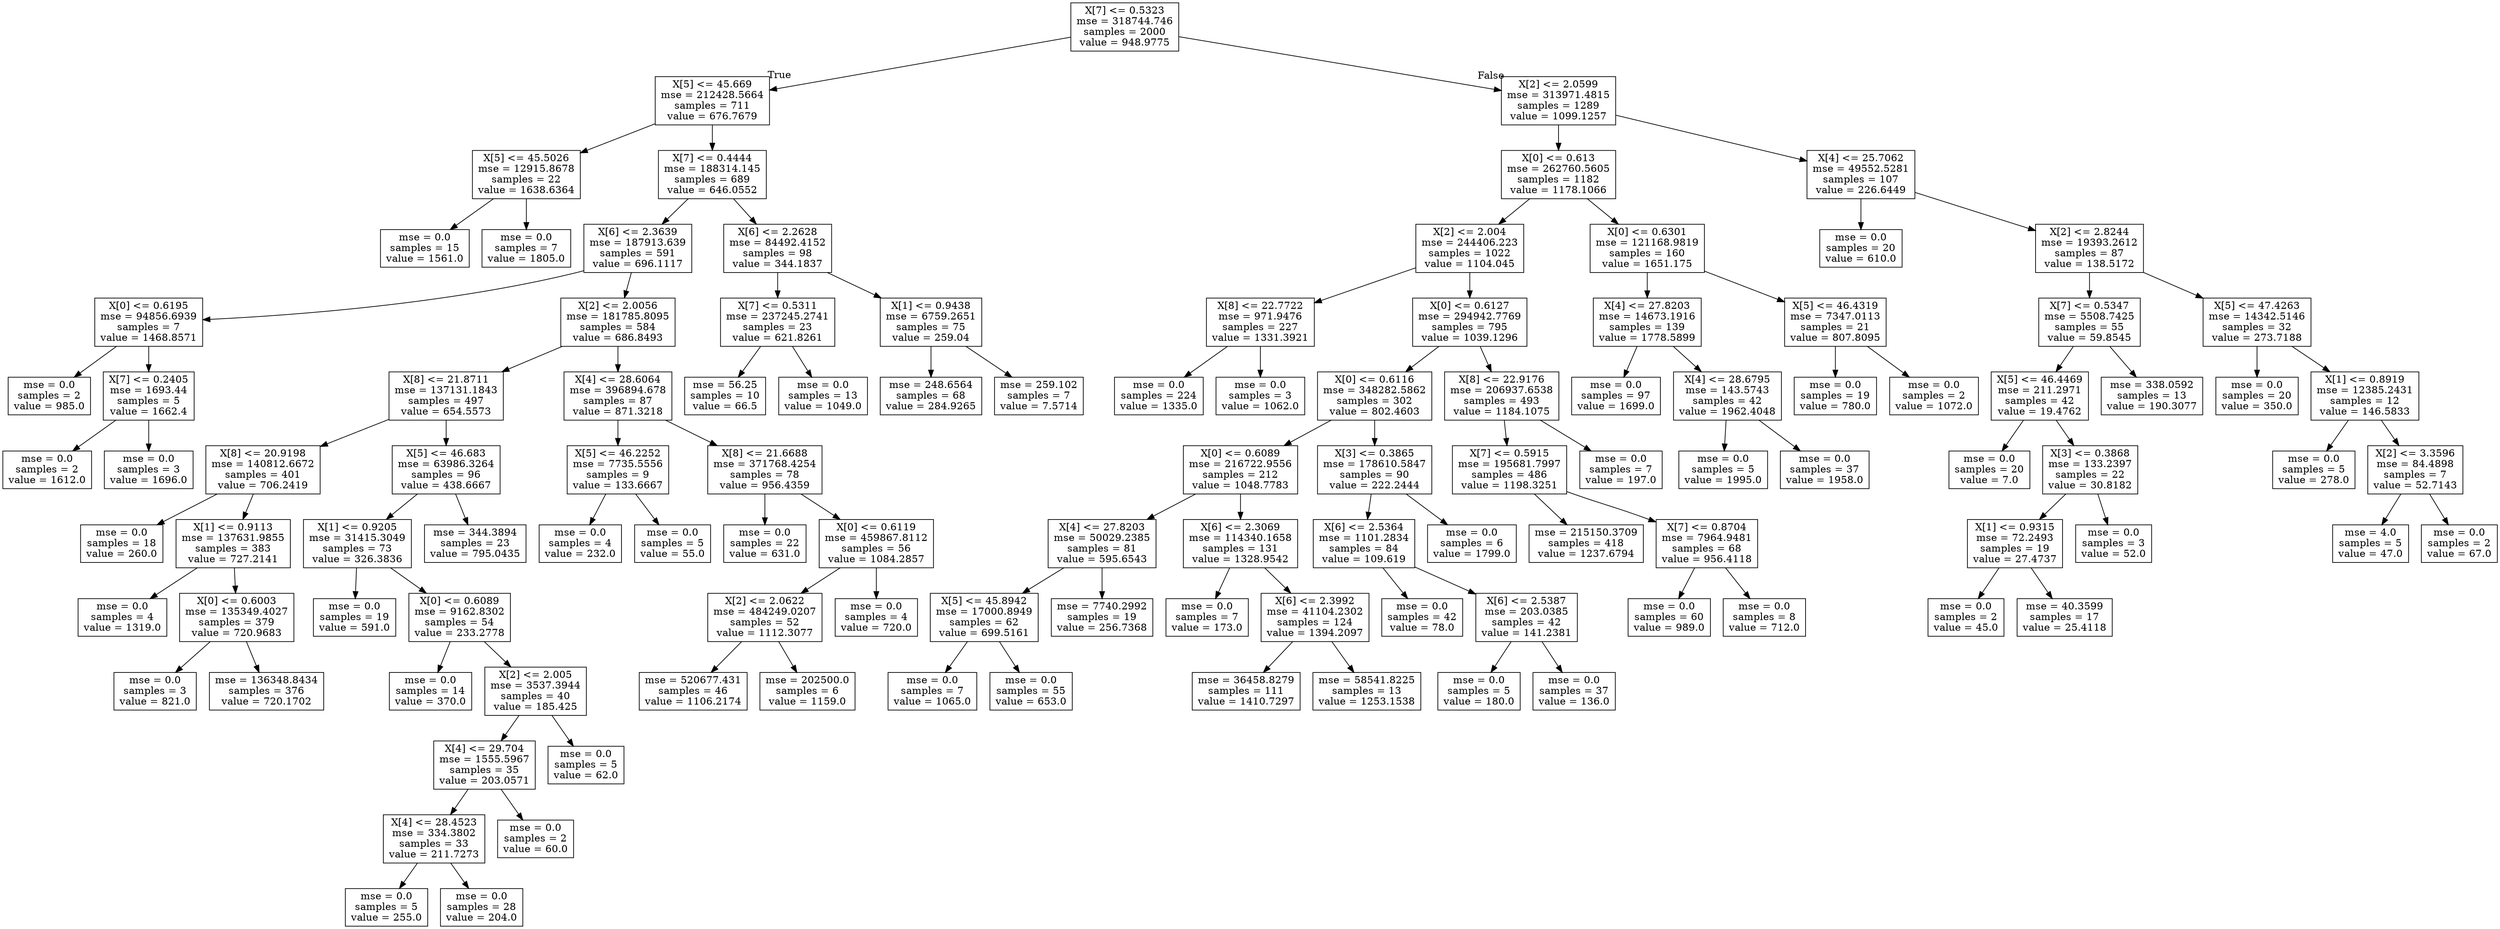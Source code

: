 digraph Tree {
node [shape=box] ;
0 [label="X[7] <= 0.5323\nmse = 318744.746\nsamples = 2000\nvalue = 948.9775"] ;
1 [label="X[5] <= 45.669\nmse = 212428.5664\nsamples = 711\nvalue = 676.7679"] ;
0 -> 1 [labeldistance=2.5, labelangle=45, headlabel="True"] ;
2 [label="X[5] <= 45.5026\nmse = 12915.8678\nsamples = 22\nvalue = 1638.6364"] ;
1 -> 2 ;
3 [label="mse = 0.0\nsamples = 15\nvalue = 1561.0"] ;
2 -> 3 ;
4 [label="mse = 0.0\nsamples = 7\nvalue = 1805.0"] ;
2 -> 4 ;
5 [label="X[7] <= 0.4444\nmse = 188314.145\nsamples = 689\nvalue = 646.0552"] ;
1 -> 5 ;
6 [label="X[6] <= 2.3639\nmse = 187913.639\nsamples = 591\nvalue = 696.1117"] ;
5 -> 6 ;
7 [label="X[0] <= 0.6195\nmse = 94856.6939\nsamples = 7\nvalue = 1468.8571"] ;
6 -> 7 ;
8 [label="mse = 0.0\nsamples = 2\nvalue = 985.0"] ;
7 -> 8 ;
9 [label="X[7] <= 0.2405\nmse = 1693.44\nsamples = 5\nvalue = 1662.4"] ;
7 -> 9 ;
10 [label="mse = 0.0\nsamples = 2\nvalue = 1612.0"] ;
9 -> 10 ;
11 [label="mse = 0.0\nsamples = 3\nvalue = 1696.0"] ;
9 -> 11 ;
12 [label="X[2] <= 2.0056\nmse = 181785.8095\nsamples = 584\nvalue = 686.8493"] ;
6 -> 12 ;
13 [label="X[8] <= 21.8711\nmse = 137131.1843\nsamples = 497\nvalue = 654.5573"] ;
12 -> 13 ;
14 [label="X[8] <= 20.9198\nmse = 140812.6672\nsamples = 401\nvalue = 706.2419"] ;
13 -> 14 ;
15 [label="mse = 0.0\nsamples = 18\nvalue = 260.0"] ;
14 -> 15 ;
16 [label="X[1] <= 0.9113\nmse = 137631.9855\nsamples = 383\nvalue = 727.2141"] ;
14 -> 16 ;
17 [label="mse = 0.0\nsamples = 4\nvalue = 1319.0"] ;
16 -> 17 ;
18 [label="X[0] <= 0.6003\nmse = 135349.4027\nsamples = 379\nvalue = 720.9683"] ;
16 -> 18 ;
19 [label="mse = 0.0\nsamples = 3\nvalue = 821.0"] ;
18 -> 19 ;
20 [label="mse = 136348.8434\nsamples = 376\nvalue = 720.1702"] ;
18 -> 20 ;
21 [label="X[5] <= 46.683\nmse = 63986.3264\nsamples = 96\nvalue = 438.6667"] ;
13 -> 21 ;
22 [label="X[1] <= 0.9205\nmse = 31415.3049\nsamples = 73\nvalue = 326.3836"] ;
21 -> 22 ;
23 [label="mse = 0.0\nsamples = 19\nvalue = 591.0"] ;
22 -> 23 ;
24 [label="X[0] <= 0.6089\nmse = 9162.8302\nsamples = 54\nvalue = 233.2778"] ;
22 -> 24 ;
25 [label="mse = 0.0\nsamples = 14\nvalue = 370.0"] ;
24 -> 25 ;
26 [label="X[2] <= 2.005\nmse = 3537.3944\nsamples = 40\nvalue = 185.425"] ;
24 -> 26 ;
27 [label="X[4] <= 29.704\nmse = 1555.5967\nsamples = 35\nvalue = 203.0571"] ;
26 -> 27 ;
28 [label="X[4] <= 28.4523\nmse = 334.3802\nsamples = 33\nvalue = 211.7273"] ;
27 -> 28 ;
29 [label="mse = 0.0\nsamples = 5\nvalue = 255.0"] ;
28 -> 29 ;
30 [label="mse = 0.0\nsamples = 28\nvalue = 204.0"] ;
28 -> 30 ;
31 [label="mse = 0.0\nsamples = 2\nvalue = 60.0"] ;
27 -> 31 ;
32 [label="mse = 0.0\nsamples = 5\nvalue = 62.0"] ;
26 -> 32 ;
33 [label="mse = 344.3894\nsamples = 23\nvalue = 795.0435"] ;
21 -> 33 ;
34 [label="X[4] <= 28.6064\nmse = 396894.678\nsamples = 87\nvalue = 871.3218"] ;
12 -> 34 ;
35 [label="X[5] <= 46.2252\nmse = 7735.5556\nsamples = 9\nvalue = 133.6667"] ;
34 -> 35 ;
36 [label="mse = 0.0\nsamples = 4\nvalue = 232.0"] ;
35 -> 36 ;
37 [label="mse = 0.0\nsamples = 5\nvalue = 55.0"] ;
35 -> 37 ;
38 [label="X[8] <= 21.6688\nmse = 371768.4254\nsamples = 78\nvalue = 956.4359"] ;
34 -> 38 ;
39 [label="mse = 0.0\nsamples = 22\nvalue = 631.0"] ;
38 -> 39 ;
40 [label="X[0] <= 0.6119\nmse = 459867.8112\nsamples = 56\nvalue = 1084.2857"] ;
38 -> 40 ;
41 [label="X[2] <= 2.0622\nmse = 484249.0207\nsamples = 52\nvalue = 1112.3077"] ;
40 -> 41 ;
42 [label="mse = 520677.431\nsamples = 46\nvalue = 1106.2174"] ;
41 -> 42 ;
43 [label="mse = 202500.0\nsamples = 6\nvalue = 1159.0"] ;
41 -> 43 ;
44 [label="mse = 0.0\nsamples = 4\nvalue = 720.0"] ;
40 -> 44 ;
45 [label="X[6] <= 2.2628\nmse = 84492.4152\nsamples = 98\nvalue = 344.1837"] ;
5 -> 45 ;
46 [label="X[7] <= 0.5311\nmse = 237245.2741\nsamples = 23\nvalue = 621.8261"] ;
45 -> 46 ;
47 [label="mse = 56.25\nsamples = 10\nvalue = 66.5"] ;
46 -> 47 ;
48 [label="mse = 0.0\nsamples = 13\nvalue = 1049.0"] ;
46 -> 48 ;
49 [label="X[1] <= 0.9438\nmse = 6759.2651\nsamples = 75\nvalue = 259.04"] ;
45 -> 49 ;
50 [label="mse = 248.6564\nsamples = 68\nvalue = 284.9265"] ;
49 -> 50 ;
51 [label="mse = 259.102\nsamples = 7\nvalue = 7.5714"] ;
49 -> 51 ;
52 [label="X[2] <= 2.0599\nmse = 313971.4815\nsamples = 1289\nvalue = 1099.1257"] ;
0 -> 52 [labeldistance=2.5, labelangle=-45, headlabel="False"] ;
53 [label="X[0] <= 0.613\nmse = 262760.5605\nsamples = 1182\nvalue = 1178.1066"] ;
52 -> 53 ;
54 [label="X[2] <= 2.004\nmse = 244406.223\nsamples = 1022\nvalue = 1104.045"] ;
53 -> 54 ;
55 [label="X[8] <= 22.7722\nmse = 971.9476\nsamples = 227\nvalue = 1331.3921"] ;
54 -> 55 ;
56 [label="mse = 0.0\nsamples = 224\nvalue = 1335.0"] ;
55 -> 56 ;
57 [label="mse = 0.0\nsamples = 3\nvalue = 1062.0"] ;
55 -> 57 ;
58 [label="X[0] <= 0.6127\nmse = 294942.7769\nsamples = 795\nvalue = 1039.1296"] ;
54 -> 58 ;
59 [label="X[0] <= 0.6116\nmse = 348282.5862\nsamples = 302\nvalue = 802.4603"] ;
58 -> 59 ;
60 [label="X[0] <= 0.6089\nmse = 216722.9556\nsamples = 212\nvalue = 1048.7783"] ;
59 -> 60 ;
61 [label="X[4] <= 27.8203\nmse = 50029.2385\nsamples = 81\nvalue = 595.6543"] ;
60 -> 61 ;
62 [label="X[5] <= 45.8942\nmse = 17000.8949\nsamples = 62\nvalue = 699.5161"] ;
61 -> 62 ;
63 [label="mse = 0.0\nsamples = 7\nvalue = 1065.0"] ;
62 -> 63 ;
64 [label="mse = 0.0\nsamples = 55\nvalue = 653.0"] ;
62 -> 64 ;
65 [label="mse = 7740.2992\nsamples = 19\nvalue = 256.7368"] ;
61 -> 65 ;
66 [label="X[6] <= 2.3069\nmse = 114340.1658\nsamples = 131\nvalue = 1328.9542"] ;
60 -> 66 ;
67 [label="mse = 0.0\nsamples = 7\nvalue = 173.0"] ;
66 -> 67 ;
68 [label="X[6] <= 2.3992\nmse = 41104.2302\nsamples = 124\nvalue = 1394.2097"] ;
66 -> 68 ;
69 [label="mse = 36458.8279\nsamples = 111\nvalue = 1410.7297"] ;
68 -> 69 ;
70 [label="mse = 58541.8225\nsamples = 13\nvalue = 1253.1538"] ;
68 -> 70 ;
71 [label="X[3] <= 0.3865\nmse = 178610.5847\nsamples = 90\nvalue = 222.2444"] ;
59 -> 71 ;
72 [label="X[6] <= 2.5364\nmse = 1101.2834\nsamples = 84\nvalue = 109.619"] ;
71 -> 72 ;
73 [label="mse = 0.0\nsamples = 42\nvalue = 78.0"] ;
72 -> 73 ;
74 [label="X[6] <= 2.5387\nmse = 203.0385\nsamples = 42\nvalue = 141.2381"] ;
72 -> 74 ;
75 [label="mse = 0.0\nsamples = 5\nvalue = 180.0"] ;
74 -> 75 ;
76 [label="mse = 0.0\nsamples = 37\nvalue = 136.0"] ;
74 -> 76 ;
77 [label="mse = 0.0\nsamples = 6\nvalue = 1799.0"] ;
71 -> 77 ;
78 [label="X[8] <= 22.9176\nmse = 206937.6538\nsamples = 493\nvalue = 1184.1075"] ;
58 -> 78 ;
79 [label="X[7] <= 0.5915\nmse = 195681.7997\nsamples = 486\nvalue = 1198.3251"] ;
78 -> 79 ;
80 [label="mse = 215150.3709\nsamples = 418\nvalue = 1237.6794"] ;
79 -> 80 ;
81 [label="X[7] <= 0.8704\nmse = 7964.9481\nsamples = 68\nvalue = 956.4118"] ;
79 -> 81 ;
82 [label="mse = 0.0\nsamples = 60\nvalue = 989.0"] ;
81 -> 82 ;
83 [label="mse = 0.0\nsamples = 8\nvalue = 712.0"] ;
81 -> 83 ;
84 [label="mse = 0.0\nsamples = 7\nvalue = 197.0"] ;
78 -> 84 ;
85 [label="X[0] <= 0.6301\nmse = 121168.9819\nsamples = 160\nvalue = 1651.175"] ;
53 -> 85 ;
86 [label="X[4] <= 27.8203\nmse = 14673.1916\nsamples = 139\nvalue = 1778.5899"] ;
85 -> 86 ;
87 [label="mse = 0.0\nsamples = 97\nvalue = 1699.0"] ;
86 -> 87 ;
88 [label="X[4] <= 28.6795\nmse = 143.5743\nsamples = 42\nvalue = 1962.4048"] ;
86 -> 88 ;
89 [label="mse = 0.0\nsamples = 5\nvalue = 1995.0"] ;
88 -> 89 ;
90 [label="mse = 0.0\nsamples = 37\nvalue = 1958.0"] ;
88 -> 90 ;
91 [label="X[5] <= 46.4319\nmse = 7347.0113\nsamples = 21\nvalue = 807.8095"] ;
85 -> 91 ;
92 [label="mse = 0.0\nsamples = 19\nvalue = 780.0"] ;
91 -> 92 ;
93 [label="mse = 0.0\nsamples = 2\nvalue = 1072.0"] ;
91 -> 93 ;
94 [label="X[4] <= 25.7062\nmse = 49552.5281\nsamples = 107\nvalue = 226.6449"] ;
52 -> 94 ;
95 [label="mse = 0.0\nsamples = 20\nvalue = 610.0"] ;
94 -> 95 ;
96 [label="X[2] <= 2.8244\nmse = 19393.2612\nsamples = 87\nvalue = 138.5172"] ;
94 -> 96 ;
97 [label="X[7] <= 0.5347\nmse = 5508.7425\nsamples = 55\nvalue = 59.8545"] ;
96 -> 97 ;
98 [label="X[5] <= 46.4469\nmse = 211.2971\nsamples = 42\nvalue = 19.4762"] ;
97 -> 98 ;
99 [label="mse = 0.0\nsamples = 20\nvalue = 7.0"] ;
98 -> 99 ;
100 [label="X[3] <= 0.3868\nmse = 133.2397\nsamples = 22\nvalue = 30.8182"] ;
98 -> 100 ;
101 [label="X[1] <= 0.9315\nmse = 72.2493\nsamples = 19\nvalue = 27.4737"] ;
100 -> 101 ;
102 [label="mse = 0.0\nsamples = 2\nvalue = 45.0"] ;
101 -> 102 ;
103 [label="mse = 40.3599\nsamples = 17\nvalue = 25.4118"] ;
101 -> 103 ;
104 [label="mse = 0.0\nsamples = 3\nvalue = 52.0"] ;
100 -> 104 ;
105 [label="mse = 338.0592\nsamples = 13\nvalue = 190.3077"] ;
97 -> 105 ;
106 [label="X[5] <= 47.4263\nmse = 14342.5146\nsamples = 32\nvalue = 273.7188"] ;
96 -> 106 ;
107 [label="mse = 0.0\nsamples = 20\nvalue = 350.0"] ;
106 -> 107 ;
108 [label="X[1] <= 0.8919\nmse = 12385.2431\nsamples = 12\nvalue = 146.5833"] ;
106 -> 108 ;
109 [label="mse = 0.0\nsamples = 5\nvalue = 278.0"] ;
108 -> 109 ;
110 [label="X[2] <= 3.3596\nmse = 84.4898\nsamples = 7\nvalue = 52.7143"] ;
108 -> 110 ;
111 [label="mse = 4.0\nsamples = 5\nvalue = 47.0"] ;
110 -> 111 ;
112 [label="mse = 0.0\nsamples = 2\nvalue = 67.0"] ;
110 -> 112 ;
}